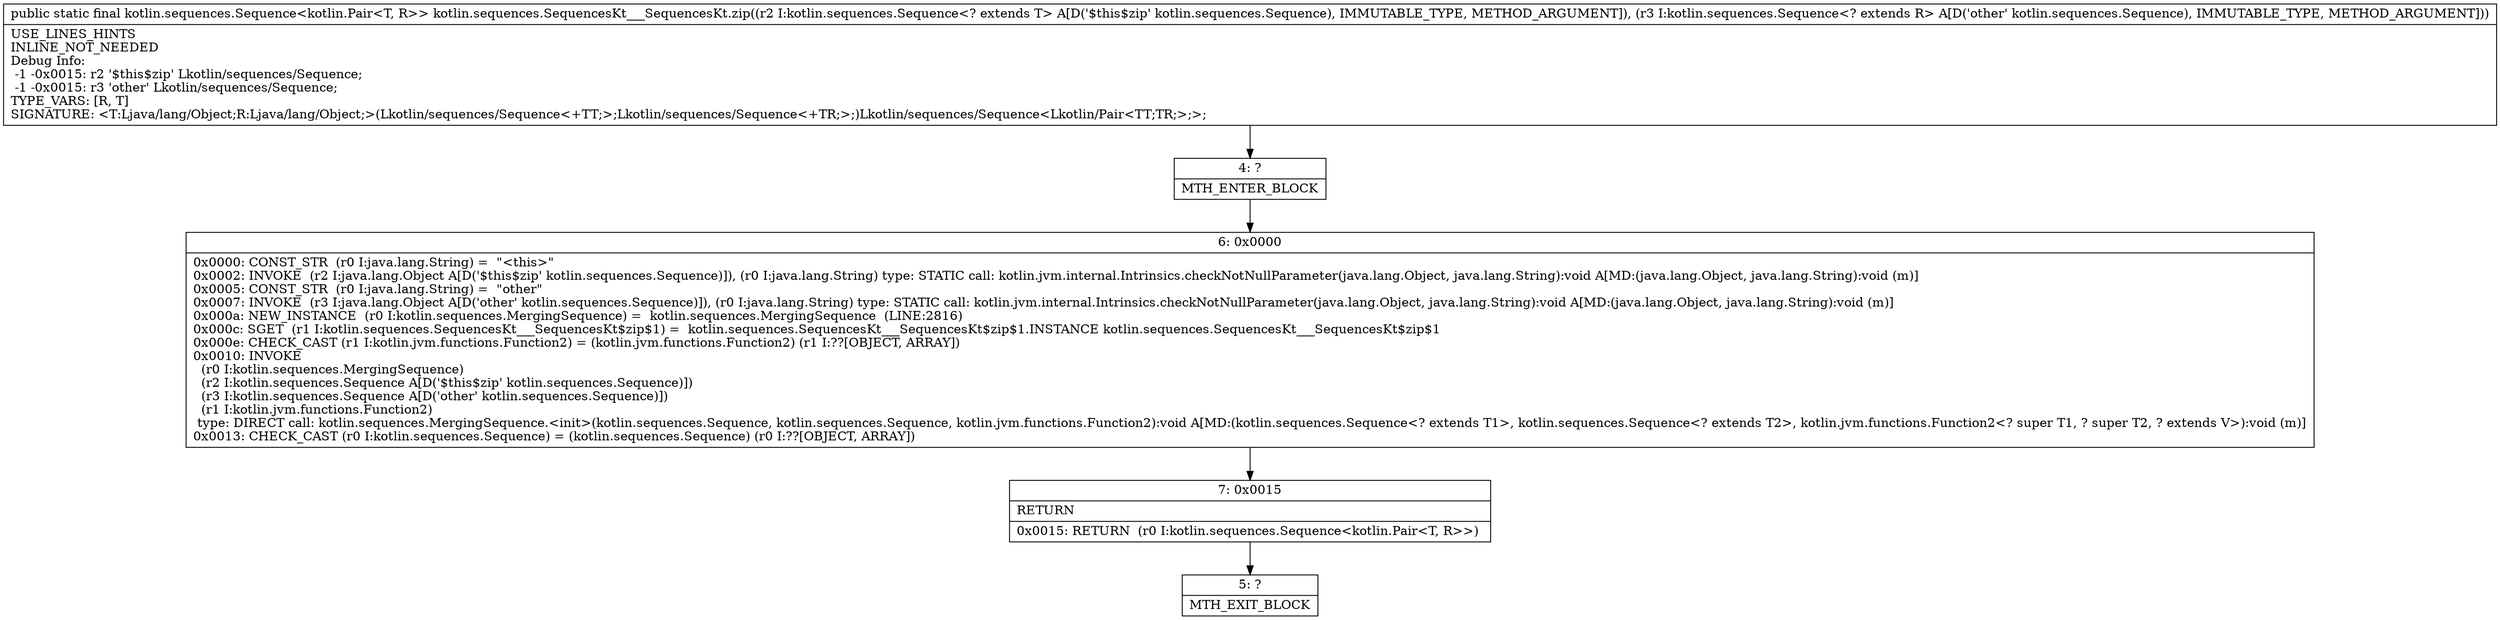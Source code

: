 digraph "CFG forkotlin.sequences.SequencesKt___SequencesKt.zip(Lkotlin\/sequences\/Sequence;Lkotlin\/sequences\/Sequence;)Lkotlin\/sequences\/Sequence;" {
Node_4 [shape=record,label="{4\:\ ?|MTH_ENTER_BLOCK\l}"];
Node_6 [shape=record,label="{6\:\ 0x0000|0x0000: CONST_STR  (r0 I:java.lang.String) =  \"\<this\>\" \l0x0002: INVOKE  (r2 I:java.lang.Object A[D('$this$zip' kotlin.sequences.Sequence)]), (r0 I:java.lang.String) type: STATIC call: kotlin.jvm.internal.Intrinsics.checkNotNullParameter(java.lang.Object, java.lang.String):void A[MD:(java.lang.Object, java.lang.String):void (m)]\l0x0005: CONST_STR  (r0 I:java.lang.String) =  \"other\" \l0x0007: INVOKE  (r3 I:java.lang.Object A[D('other' kotlin.sequences.Sequence)]), (r0 I:java.lang.String) type: STATIC call: kotlin.jvm.internal.Intrinsics.checkNotNullParameter(java.lang.Object, java.lang.String):void A[MD:(java.lang.Object, java.lang.String):void (m)]\l0x000a: NEW_INSTANCE  (r0 I:kotlin.sequences.MergingSequence) =  kotlin.sequences.MergingSequence  (LINE:2816)\l0x000c: SGET  (r1 I:kotlin.sequences.SequencesKt___SequencesKt$zip$1) =  kotlin.sequences.SequencesKt___SequencesKt$zip$1.INSTANCE kotlin.sequences.SequencesKt___SequencesKt$zip$1 \l0x000e: CHECK_CAST (r1 I:kotlin.jvm.functions.Function2) = (kotlin.jvm.functions.Function2) (r1 I:??[OBJECT, ARRAY]) \l0x0010: INVOKE  \l  (r0 I:kotlin.sequences.MergingSequence)\l  (r2 I:kotlin.sequences.Sequence A[D('$this$zip' kotlin.sequences.Sequence)])\l  (r3 I:kotlin.sequences.Sequence A[D('other' kotlin.sequences.Sequence)])\l  (r1 I:kotlin.jvm.functions.Function2)\l type: DIRECT call: kotlin.sequences.MergingSequence.\<init\>(kotlin.sequences.Sequence, kotlin.sequences.Sequence, kotlin.jvm.functions.Function2):void A[MD:(kotlin.sequences.Sequence\<? extends T1\>, kotlin.sequences.Sequence\<? extends T2\>, kotlin.jvm.functions.Function2\<? super T1, ? super T2, ? extends V\>):void (m)]\l0x0013: CHECK_CAST (r0 I:kotlin.sequences.Sequence) = (kotlin.sequences.Sequence) (r0 I:??[OBJECT, ARRAY]) \l}"];
Node_7 [shape=record,label="{7\:\ 0x0015|RETURN\l|0x0015: RETURN  (r0 I:kotlin.sequences.Sequence\<kotlin.Pair\<T, R\>\>) \l}"];
Node_5 [shape=record,label="{5\:\ ?|MTH_EXIT_BLOCK\l}"];
MethodNode[shape=record,label="{public static final kotlin.sequences.Sequence\<kotlin.Pair\<T, R\>\> kotlin.sequences.SequencesKt___SequencesKt.zip((r2 I:kotlin.sequences.Sequence\<? extends T\> A[D('$this$zip' kotlin.sequences.Sequence), IMMUTABLE_TYPE, METHOD_ARGUMENT]), (r3 I:kotlin.sequences.Sequence\<? extends R\> A[D('other' kotlin.sequences.Sequence), IMMUTABLE_TYPE, METHOD_ARGUMENT]))  | USE_LINES_HINTS\lINLINE_NOT_NEEDED\lDebug Info:\l  \-1 \-0x0015: r2 '$this$zip' Lkotlin\/sequences\/Sequence;\l  \-1 \-0x0015: r3 'other' Lkotlin\/sequences\/Sequence;\lTYPE_VARS: [R, T]\lSIGNATURE: \<T:Ljava\/lang\/Object;R:Ljava\/lang\/Object;\>(Lkotlin\/sequences\/Sequence\<+TT;\>;Lkotlin\/sequences\/Sequence\<+TR;\>;)Lkotlin\/sequences\/Sequence\<Lkotlin\/Pair\<TT;TR;\>;\>;\l}"];
MethodNode -> Node_4;Node_4 -> Node_6;
Node_6 -> Node_7;
Node_7 -> Node_5;
}

